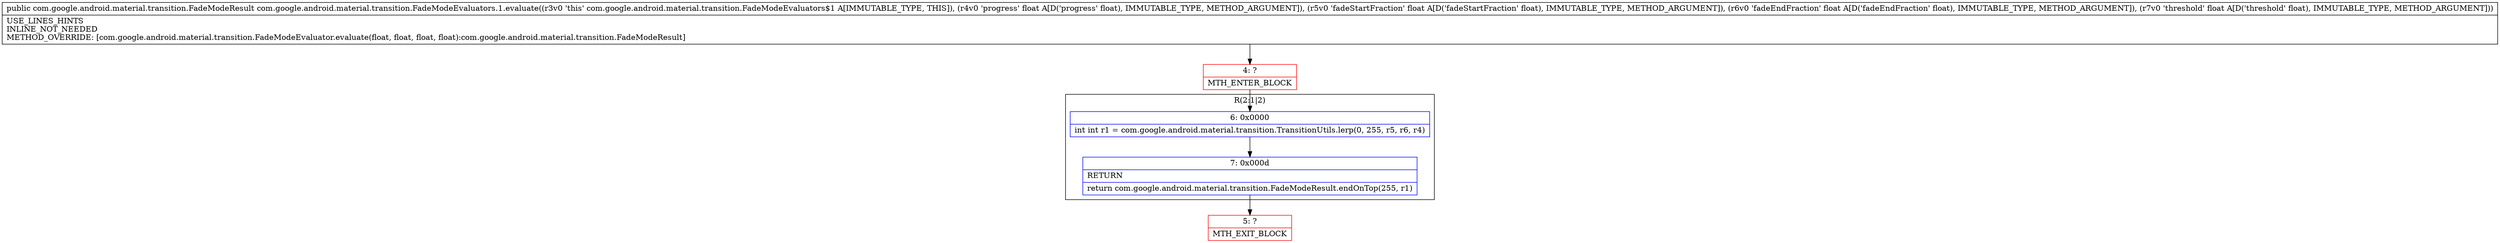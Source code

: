 digraph "CFG forcom.google.android.material.transition.FadeModeEvaluators.1.evaluate(FFFF)Lcom\/google\/android\/material\/transition\/FadeModeResult;" {
subgraph cluster_Region_1261454688 {
label = "R(2:1|2)";
node [shape=record,color=blue];
Node_6 [shape=record,label="{6\:\ 0x0000|int int r1 = com.google.android.material.transition.TransitionUtils.lerp(0, 255, r5, r6, r4)\l}"];
Node_7 [shape=record,label="{7\:\ 0x000d|RETURN\l|return com.google.android.material.transition.FadeModeResult.endOnTop(255, r1)\l}"];
}
Node_4 [shape=record,color=red,label="{4\:\ ?|MTH_ENTER_BLOCK\l}"];
Node_5 [shape=record,color=red,label="{5\:\ ?|MTH_EXIT_BLOCK\l}"];
MethodNode[shape=record,label="{public com.google.android.material.transition.FadeModeResult com.google.android.material.transition.FadeModeEvaluators.1.evaluate((r3v0 'this' com.google.android.material.transition.FadeModeEvaluators$1 A[IMMUTABLE_TYPE, THIS]), (r4v0 'progress' float A[D('progress' float), IMMUTABLE_TYPE, METHOD_ARGUMENT]), (r5v0 'fadeStartFraction' float A[D('fadeStartFraction' float), IMMUTABLE_TYPE, METHOD_ARGUMENT]), (r6v0 'fadeEndFraction' float A[D('fadeEndFraction' float), IMMUTABLE_TYPE, METHOD_ARGUMENT]), (r7v0 'threshold' float A[D('threshold' float), IMMUTABLE_TYPE, METHOD_ARGUMENT]))  | USE_LINES_HINTS\lINLINE_NOT_NEEDED\lMETHOD_OVERRIDE: [com.google.android.material.transition.FadeModeEvaluator.evaluate(float, float, float, float):com.google.android.material.transition.FadeModeResult]\l}"];
MethodNode -> Node_4;Node_6 -> Node_7;
Node_7 -> Node_5;
Node_4 -> Node_6;
}

